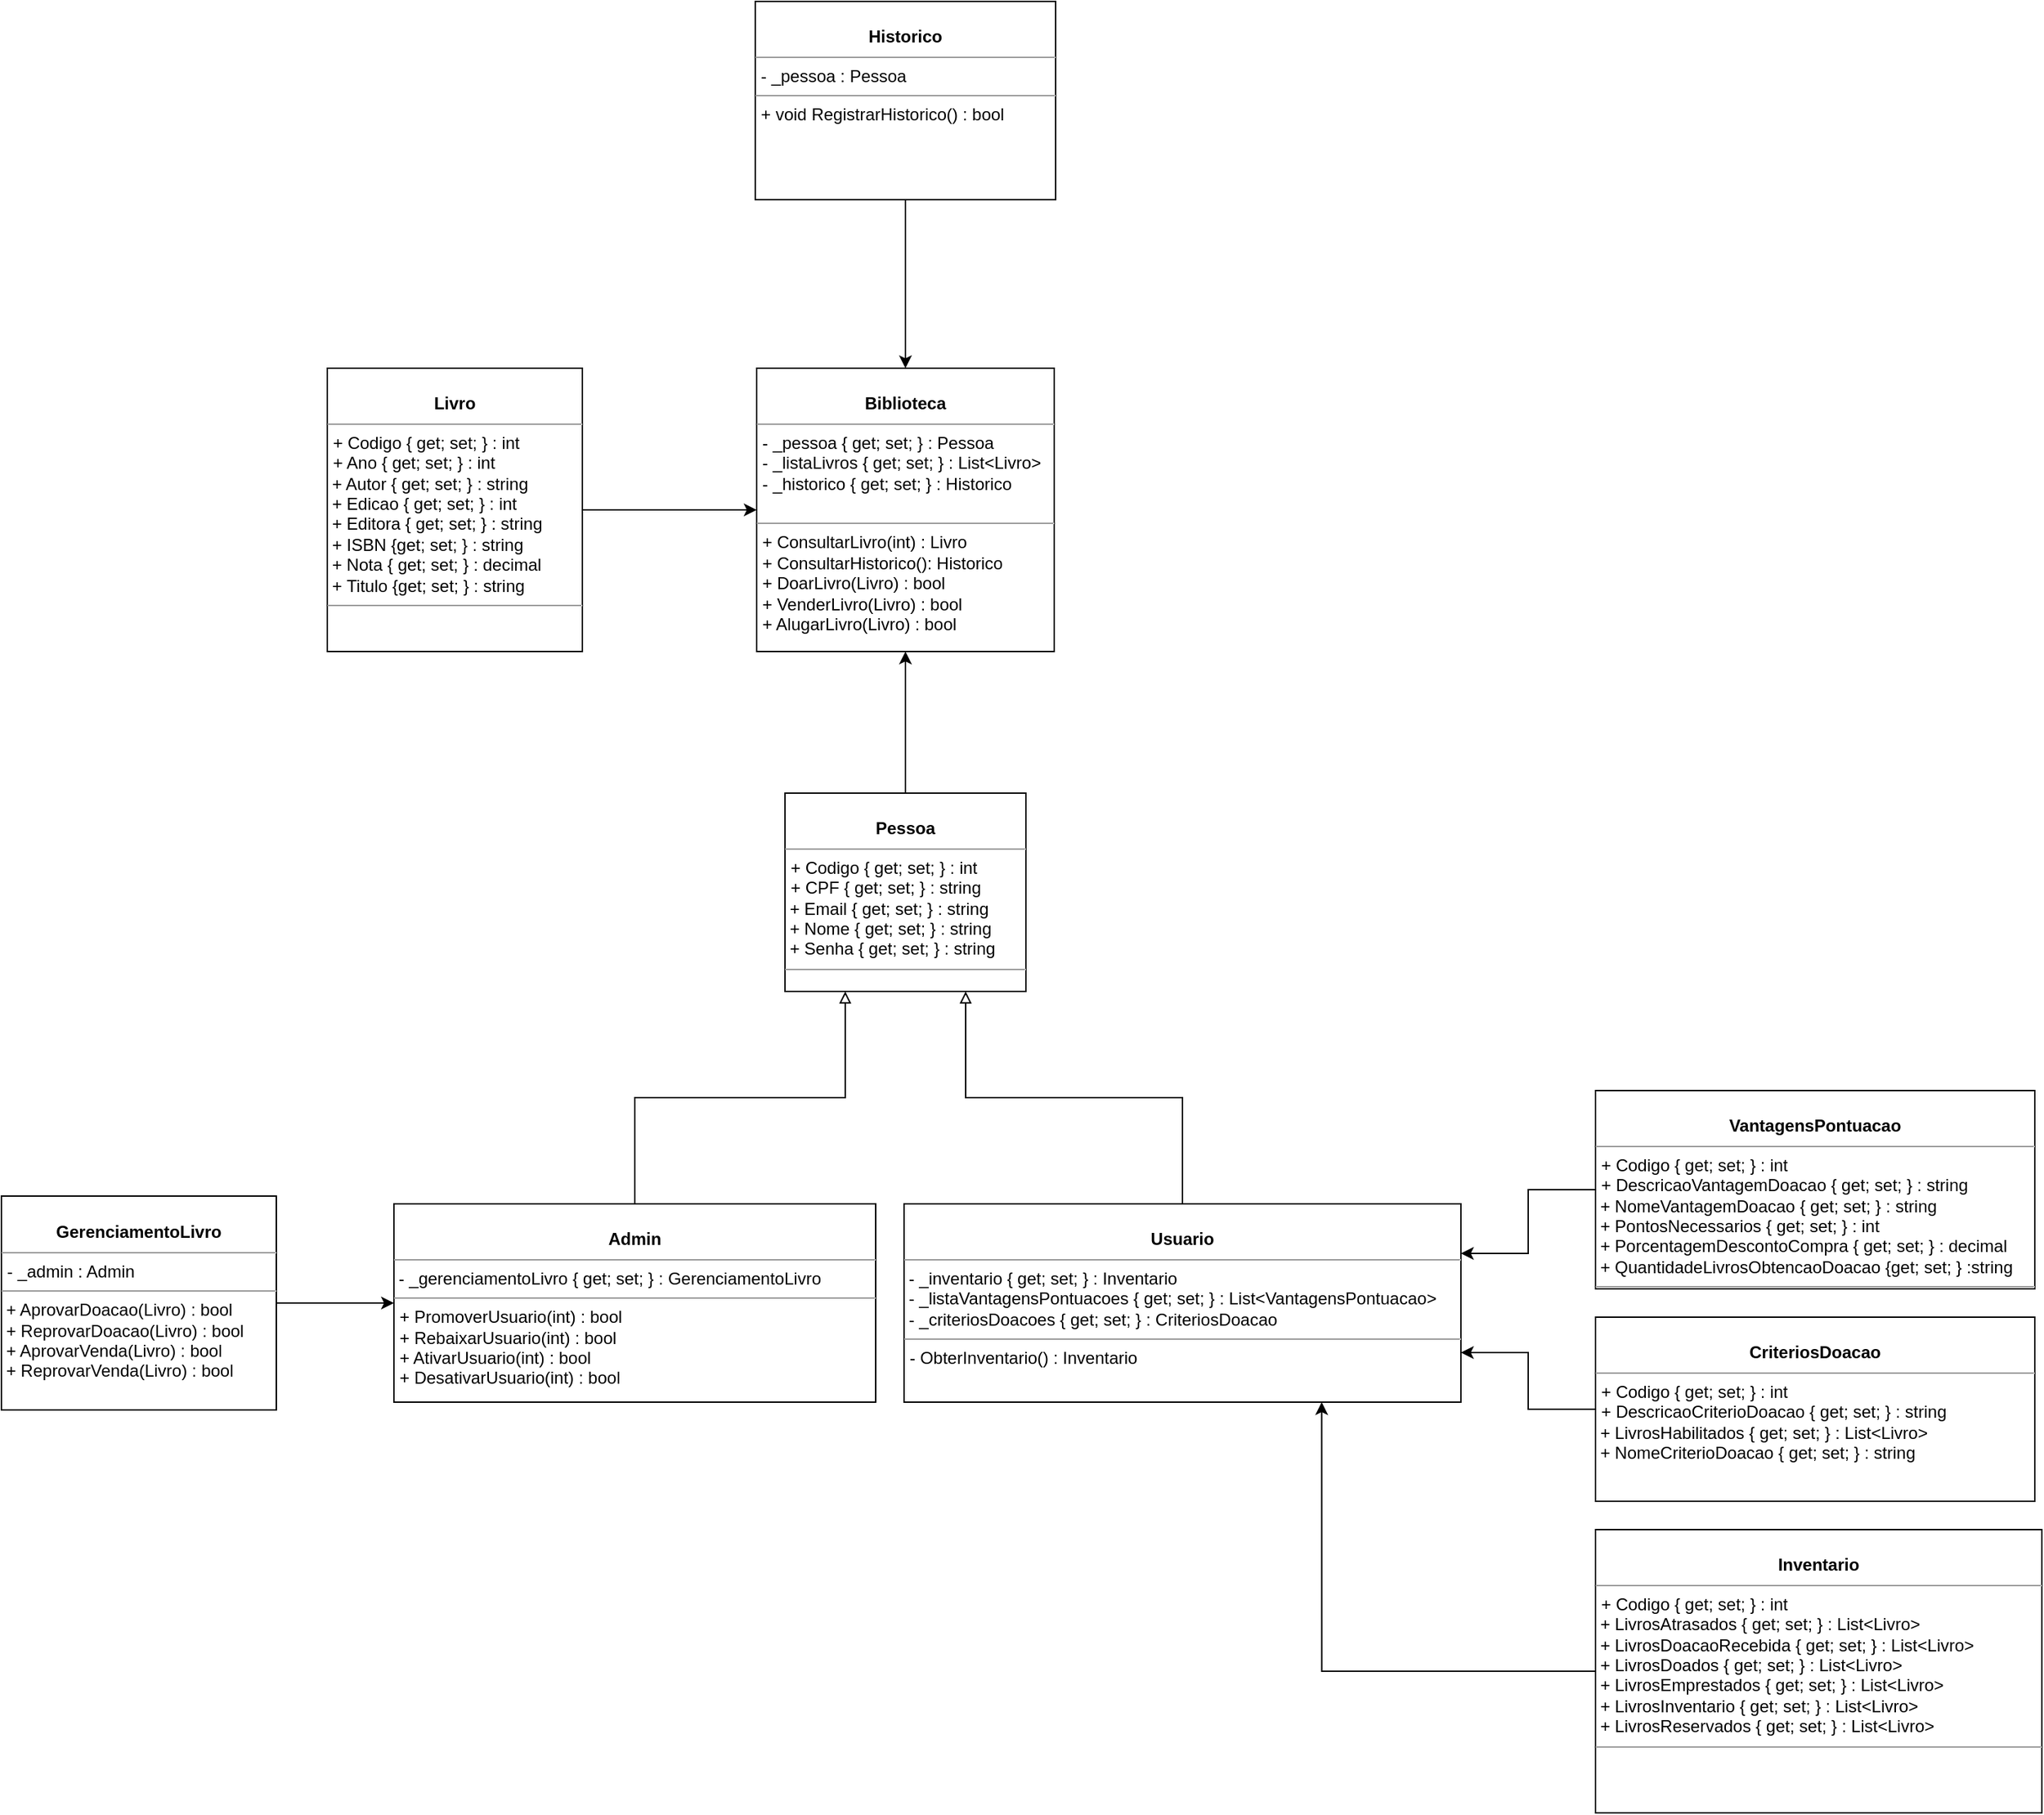 <mxfile version="20.8.1" type="github">
  <diagram id="C5RBs43oDa-KdzZeNtuy" name="Page-1">
    <mxGraphModel dx="1466" dy="1676" grid="1" gridSize="10" guides="1" tooltips="1" connect="1" arrows="1" fold="1" page="1" pageScale="1" pageWidth="827" pageHeight="1169" math="0" shadow="0">
      <root>
        <mxCell id="WIyWlLk6GJQsqaUBKTNV-0" />
        <mxCell id="WIyWlLk6GJQsqaUBKTNV-1" parent="WIyWlLk6GJQsqaUBKTNV-0" />
        <mxCell id="RFLqyy4pMrzeT3K8V6dZ-0" value="&lt;p style=&quot;margin:0px;margin-top:4px;text-align:center;&quot;&gt;&lt;br&gt;&lt;b&gt;Biblioteca&lt;/b&gt;&lt;/p&gt;&lt;hr size=&quot;1&quot;&gt;&lt;p style=&quot;margin: 0px 0px 0px 4px;&quot;&gt;- _pessoa { get; set; } : Pessoa&lt;/p&gt;&lt;p style=&quot;margin: 0px 0px 0px 4px;&quot;&gt;- _listaLivros { get; set; } : List&amp;lt;Livro&amp;gt;&lt;/p&gt;&lt;p style=&quot;margin: 0px 0px 0px 4px;&quot;&gt;- _historico { get; set; } : Historico&lt;/p&gt;&lt;br&gt;&lt;hr size=&quot;1&quot;&gt;&lt;p style=&quot;margin:0px;margin-left:4px;&quot;&gt;+ ConsultarLivro(int) : Livro&lt;/p&gt;&lt;p style=&quot;margin:0px;margin-left:4px;&quot;&gt;+ ConsultarHistorico(): Historico&lt;/p&gt;&lt;p style=&quot;margin:0px;margin-left:4px;&quot;&gt;+ DoarLivro(Livro) : bool&lt;/p&gt;&lt;p style=&quot;margin:0px;margin-left:4px;&quot;&gt;+ VenderLivro(Livro) : bool&lt;/p&gt;&lt;p style=&quot;margin:0px;margin-left:4px;&quot;&gt;+ AlugarLivro(Livro) : bool&lt;/p&gt;" style="verticalAlign=top;align=left;overflow=fill;fontSize=12;fontFamily=Helvetica;html=1;rounded=0;shadow=0;comic=0;labelBackgroundColor=none;strokeWidth=1" vertex="1" parent="WIyWlLk6GJQsqaUBKTNV-1">
          <mxGeometry x="1993" y="610" width="210" height="200" as="geometry" />
        </mxCell>
        <mxCell id="RFLqyy4pMrzeT3K8V6dZ-13" style="edgeStyle=orthogonalEdgeStyle;rounded=0;orthogonalLoop=1;jettySize=auto;html=1;exitX=0.5;exitY=0;exitDx=0;exitDy=0;" edge="1" parent="WIyWlLk6GJQsqaUBKTNV-1" source="RFLqyy4pMrzeT3K8V6dZ-1" target="RFLqyy4pMrzeT3K8V6dZ-0">
          <mxGeometry relative="1" as="geometry" />
        </mxCell>
        <mxCell id="RFLqyy4pMrzeT3K8V6dZ-1" value="&lt;p style=&quot;margin:0px;margin-top:4px;text-align:center;&quot;&gt;&lt;br&gt;&lt;b&gt;Pessoa&lt;/b&gt;&lt;/p&gt;&lt;hr size=&quot;1&quot;&gt;&lt;p style=&quot;margin: 0px 0px 0px 4px;&quot;&gt;+ Codigo { get; set; } : int&lt;/p&gt;&lt;p style=&quot;margin: 0px 0px 0px 4px;&quot;&gt;+ CPF { get; set; } : string&lt;/p&gt;&amp;nbsp;+ Email { get; set; } : string&amp;nbsp;&lt;br&gt;&amp;nbsp;+ Nome { get; set; } : string&lt;br&gt;&amp;nbsp;+ Senha { get; set; } : string&lt;br&gt;&lt;hr size=&quot;1&quot;&gt;&lt;p style=&quot;margin:0px;margin-left:4px;&quot;&gt;&lt;br&gt;&lt;/p&gt;&lt;p style=&quot;margin:0px;margin-left:4px;&quot;&gt;&lt;br&gt;&lt;/p&gt;" style="verticalAlign=top;align=left;overflow=fill;fontSize=12;fontFamily=Helvetica;html=1;rounded=0;shadow=0;comic=0;labelBackgroundColor=none;strokeWidth=1" vertex="1" parent="WIyWlLk6GJQsqaUBKTNV-1">
          <mxGeometry x="2013" y="910" width="170" height="140" as="geometry" />
        </mxCell>
        <mxCell id="RFLqyy4pMrzeT3K8V6dZ-2" style="edgeStyle=orthogonalEdgeStyle;rounded=0;orthogonalLoop=1;jettySize=auto;html=1;exitX=0.5;exitY=0;exitDx=0;exitDy=0;entryX=0.25;entryY=1;entryDx=0;entryDy=0;endArrow=block;endFill=0;" edge="1" parent="WIyWlLk6GJQsqaUBKTNV-1" source="RFLqyy4pMrzeT3K8V6dZ-3" target="RFLqyy4pMrzeT3K8V6dZ-1">
          <mxGeometry relative="1" as="geometry">
            <mxPoint x="2077" y="1150" as="targetPoint" />
          </mxGeometry>
        </mxCell>
        <mxCell id="RFLqyy4pMrzeT3K8V6dZ-3" value="&lt;p style=&quot;margin:0px;margin-top:4px;text-align:center;&quot;&gt;&lt;br&gt;&lt;b&gt;Admin&lt;/b&gt;&lt;/p&gt;&lt;hr size=&quot;1&quot;&gt;&lt;p style=&quot;margin: 0px 0px 0px 4px;&quot;&gt;&lt;/p&gt;&amp;nbsp;- _gerenciamentoLivro { get; set; } : GerenciamentoLivro&lt;br&gt;&lt;hr size=&quot;1&quot;&gt;&lt;p style=&quot;margin:0px;margin-left:4px;&quot;&gt;+ PromoverUsuario(int) : bool&lt;/p&gt;&lt;p style=&quot;margin:0px;margin-left:4px;&quot;&gt;+ RebaixarUsuario(int) : bool&lt;br&gt;&lt;/p&gt;&lt;p style=&quot;margin:0px;margin-left:4px;&quot;&gt;+ AtivarUsuario(int) : bool&lt;br&gt;&lt;/p&gt;&lt;p style=&quot;margin:0px;margin-left:4px;&quot;&gt;+ DesativarUsuario(int) : bool&lt;br&gt;&lt;/p&gt;&lt;p style=&quot;margin:0px;margin-left:4px;&quot;&gt;&lt;br&gt;&lt;/p&gt;" style="verticalAlign=top;align=left;overflow=fill;fontSize=12;fontFamily=Helvetica;html=1;rounded=0;shadow=0;comic=0;labelBackgroundColor=none;strokeWidth=1" vertex="1" parent="WIyWlLk6GJQsqaUBKTNV-1">
          <mxGeometry x="1737" y="1200" width="340" height="140" as="geometry" />
        </mxCell>
        <mxCell id="RFLqyy4pMrzeT3K8V6dZ-4" style="edgeStyle=orthogonalEdgeStyle;rounded=0;orthogonalLoop=1;jettySize=auto;html=1;exitX=0.5;exitY=0;exitDx=0;exitDy=0;entryX=0.75;entryY=1;entryDx=0;entryDy=0;endArrow=block;endFill=0;" edge="1" parent="WIyWlLk6GJQsqaUBKTNV-1" source="RFLqyy4pMrzeT3K8V6dZ-5" target="RFLqyy4pMrzeT3K8V6dZ-1">
          <mxGeometry relative="1" as="geometry">
            <mxPoint x="2097" y="1170" as="targetPoint" />
          </mxGeometry>
        </mxCell>
        <mxCell id="RFLqyy4pMrzeT3K8V6dZ-5" value="&lt;p style=&quot;margin:0px;margin-top:4px;text-align:center;&quot;&gt;&lt;br&gt;&lt;b&gt;Usuario&lt;/b&gt;&lt;/p&gt;&lt;hr size=&quot;1&quot;&gt;&lt;p style=&quot;margin: 0px 0px 0px 4px;&quot;&gt;&lt;/p&gt;&amp;nbsp;-&amp;nbsp;_inventario { get; set; } : Inventario&amp;nbsp;&lt;br&gt;&amp;nbsp;- _listaVantagensPontuacoes { get; set; } : List&amp;lt;VantagensPontuacao&amp;gt;&lt;br&gt;&amp;nbsp;- _criteriosDoacoes { get; set; } : CriteriosDoacao&lt;br&gt;&lt;hr size=&quot;1&quot;&gt;&lt;p style=&quot;margin:0px;margin-left:4px;&quot;&gt;- ObterInventario() : Inventario&lt;/p&gt;&lt;p style=&quot;margin:0px;margin-left:4px;&quot;&gt;&lt;br&gt;&lt;/p&gt;" style="verticalAlign=top;align=left;overflow=fill;fontSize=12;fontFamily=Helvetica;html=1;rounded=0;shadow=0;comic=0;labelBackgroundColor=none;strokeWidth=1" vertex="1" parent="WIyWlLk6GJQsqaUBKTNV-1">
          <mxGeometry x="2097" y="1200" width="393" height="140" as="geometry" />
        </mxCell>
        <mxCell id="RFLqyy4pMrzeT3K8V6dZ-14" style="edgeStyle=orthogonalEdgeStyle;rounded=0;orthogonalLoop=1;jettySize=auto;html=1;exitX=0.5;exitY=1;exitDx=0;exitDy=0;" edge="1" parent="WIyWlLk6GJQsqaUBKTNV-1" source="RFLqyy4pMrzeT3K8V6dZ-6" target="RFLqyy4pMrzeT3K8V6dZ-0">
          <mxGeometry relative="1" as="geometry" />
        </mxCell>
        <mxCell id="RFLqyy4pMrzeT3K8V6dZ-6" value="&lt;p style=&quot;margin:0px;margin-top:4px;text-align:center;&quot;&gt;&lt;br&gt;&lt;b&gt;Historico&lt;/b&gt;&lt;/p&gt;&lt;hr size=&quot;1&quot;&gt;&lt;p style=&quot;margin: 0px 0px 0px 4px;&quot;&gt;-&amp;nbsp;_pessoa : Pessoa&lt;br&gt;&lt;/p&gt;&lt;hr size=&quot;1&quot;&gt;&lt;p style=&quot;margin:0px;margin-left:4px;&quot;&gt;+ void RegistrarHistorico() : bool&lt;br&gt;&lt;/p&gt;&lt;p style=&quot;margin:0px;margin-left:4px;&quot;&gt;&lt;br&gt;&lt;/p&gt;" style="verticalAlign=top;align=left;overflow=fill;fontSize=12;fontFamily=Helvetica;html=1;rounded=0;shadow=0;comic=0;labelBackgroundColor=none;strokeWidth=1" vertex="1" parent="WIyWlLk6GJQsqaUBKTNV-1">
          <mxGeometry x="1992" y="351" width="212" height="140" as="geometry" />
        </mxCell>
        <mxCell id="RFLqyy4pMrzeT3K8V6dZ-19" style="edgeStyle=orthogonalEdgeStyle;rounded=0;orthogonalLoop=1;jettySize=auto;html=1;exitX=0;exitY=0.5;exitDx=0;exitDy=0;entryX=1;entryY=0.25;entryDx=0;entryDy=0;" edge="1" parent="WIyWlLk6GJQsqaUBKTNV-1" source="RFLqyy4pMrzeT3K8V6dZ-8" target="RFLqyy4pMrzeT3K8V6dZ-5">
          <mxGeometry relative="1" as="geometry" />
        </mxCell>
        <mxCell id="RFLqyy4pMrzeT3K8V6dZ-8" value="&lt;p style=&quot;margin:0px;margin-top:4px;text-align:center;&quot;&gt;&lt;br&gt;&lt;b&gt;VantagensPontuacao&lt;/b&gt;&lt;/p&gt;&lt;hr size=&quot;1&quot;&gt;&lt;p style=&quot;margin: 0px 0px 0px 4px;&quot;&gt;+ Codigo { get; set; } : int&lt;/p&gt;&lt;p style=&quot;margin: 0px 0px 0px 4px;&quot;&gt;+ DescricaoVantagemDoacao { get; set; } : string&lt;/p&gt;&amp;nbsp;+ NomeVantagemDoacao { get; set; } : string&amp;nbsp;&lt;br&gt;&amp;nbsp;+ PontosNecessarios { get; set; } : int&lt;br&gt;&amp;nbsp;+ PorcentagemDescontoCompra { get; set; } : decimal&lt;br&gt;&amp;nbsp;+&amp;nbsp;QuantidadeLivrosObtencaoDoacao {get; set; } :string&lt;br&gt;&lt;hr size=&quot;1&quot;&gt;&lt;p style=&quot;margin:0px;margin-left:4px;&quot;&gt;&lt;br&gt;&lt;/p&gt;&lt;p style=&quot;margin:0px;margin-left:4px;&quot;&gt;&lt;br&gt;&lt;/p&gt;" style="verticalAlign=top;align=left;overflow=fill;fontSize=12;fontFamily=Helvetica;html=1;rounded=0;shadow=0;comic=0;labelBackgroundColor=none;strokeWidth=1" vertex="1" parent="WIyWlLk6GJQsqaUBKTNV-1">
          <mxGeometry x="2585" y="1120" width="310" height="140" as="geometry" />
        </mxCell>
        <mxCell id="RFLqyy4pMrzeT3K8V6dZ-20" style="edgeStyle=orthogonalEdgeStyle;rounded=0;orthogonalLoop=1;jettySize=auto;html=1;exitX=0;exitY=0.5;exitDx=0;exitDy=0;entryX=1;entryY=0.75;entryDx=0;entryDy=0;" edge="1" parent="WIyWlLk6GJQsqaUBKTNV-1" source="RFLqyy4pMrzeT3K8V6dZ-9" target="RFLqyy4pMrzeT3K8V6dZ-5">
          <mxGeometry relative="1" as="geometry" />
        </mxCell>
        <mxCell id="RFLqyy4pMrzeT3K8V6dZ-9" value="&lt;p style=&quot;margin:0px;margin-top:4px;text-align:center;&quot;&gt;&lt;br&gt;&lt;b&gt;CriteriosDoacao&lt;/b&gt;&lt;br&gt;&lt;/p&gt;&lt;hr size=&quot;1&quot;&gt;&lt;p style=&quot;margin: 0px 0px 0px 4px;&quot;&gt;+ Codigo { get; set; } : int&lt;/p&gt;&lt;p style=&quot;margin: 0px 0px 0px 4px;&quot;&gt;+ DescricaoCriterioDoacao { get; set; } : string&lt;/p&gt;&amp;nbsp;+ LivrosHabilitados { get; set; } : List&amp;lt;Livro&amp;gt;&lt;br&gt;&amp;nbsp;+ NomeCriterioDoacao { get; set; } : string&lt;p style=&quot;margin:0px;margin-left:4px;&quot;&gt;&lt;br&gt;&lt;/p&gt;&lt;p style=&quot;margin:0px;margin-left:4px;&quot;&gt;&lt;br&gt;&lt;/p&gt;" style="verticalAlign=top;align=left;overflow=fill;fontSize=12;fontFamily=Helvetica;html=1;rounded=0;shadow=0;comic=0;labelBackgroundColor=none;strokeWidth=1" vertex="1" parent="WIyWlLk6GJQsqaUBKTNV-1">
          <mxGeometry x="2585" y="1280" width="310" height="130" as="geometry" />
        </mxCell>
        <mxCell id="RFLqyy4pMrzeT3K8V6dZ-21" style="edgeStyle=orthogonalEdgeStyle;rounded=0;orthogonalLoop=1;jettySize=auto;html=1;exitX=1;exitY=0.5;exitDx=0;exitDy=0;" edge="1" parent="WIyWlLk6GJQsqaUBKTNV-1" source="RFLqyy4pMrzeT3K8V6dZ-10" target="RFLqyy4pMrzeT3K8V6dZ-3">
          <mxGeometry relative="1" as="geometry" />
        </mxCell>
        <mxCell id="RFLqyy4pMrzeT3K8V6dZ-10" value="&lt;p style=&quot;margin:0px;margin-top:4px;text-align:center;&quot;&gt;&lt;br&gt;&lt;b&gt;GerenciamentoLivro&lt;/b&gt;&lt;/p&gt;&lt;hr size=&quot;1&quot;&gt;&lt;p style=&quot;margin: 0px 0px 0px 4px;&quot;&gt;&lt;span style=&quot;background-color: initial;&quot;&gt;- _admin : Admin&lt;/span&gt;&lt;/p&gt;&lt;hr size=&quot;1&quot;&gt;&lt;p style=&quot;margin:0px;margin-left:4px;&quot;&gt;&lt;/p&gt;&amp;nbsp;&lt;span style=&quot;background-color: initial;&quot;&gt;+ AprovarDoacao(Livro) : bool&lt;br&gt;&lt;/span&gt;&amp;nbsp;+ ReprovarDoacao(Livro) : bool&lt;br&gt;&amp;nbsp;+ AprovarVenda(Livro) : bool&lt;br&gt;&amp;nbsp;+ ReprovarVenda(Livro) : bool" style="verticalAlign=top;align=left;overflow=fill;fontSize=12;fontFamily=Helvetica;html=1;rounded=0;shadow=0;comic=0;labelBackgroundColor=none;strokeWidth=1" vertex="1" parent="WIyWlLk6GJQsqaUBKTNV-1">
          <mxGeometry x="1460" y="1194.5" width="194" height="151" as="geometry" />
        </mxCell>
        <mxCell id="RFLqyy4pMrzeT3K8V6dZ-18" style="edgeStyle=orthogonalEdgeStyle;rounded=0;orthogonalLoop=1;jettySize=auto;html=1;exitX=1;exitY=0.5;exitDx=0;exitDy=0;entryX=0;entryY=0.5;entryDx=0;entryDy=0;" edge="1" parent="WIyWlLk6GJQsqaUBKTNV-1" source="RFLqyy4pMrzeT3K8V6dZ-17" target="RFLqyy4pMrzeT3K8V6dZ-0">
          <mxGeometry relative="1" as="geometry" />
        </mxCell>
        <mxCell id="RFLqyy4pMrzeT3K8V6dZ-17" value="&lt;p style=&quot;margin:0px;margin-top:4px;text-align:center;&quot;&gt;&lt;br&gt;&lt;b&gt;Livro&lt;/b&gt;&lt;/p&gt;&lt;hr size=&quot;1&quot;&gt;&lt;p style=&quot;margin: 0px 0px 0px 4px;&quot;&gt;+ Codigo { get; set; } : int&lt;/p&gt;&lt;p style=&quot;margin: 0px 0px 0px 4px;&quot;&gt;+ Ano { get; set; } : int&lt;/p&gt;&amp;nbsp;+ Autor { get; set; } : string&amp;nbsp;&lt;br&gt;&amp;nbsp;+ Edicao { get; set; } : int&lt;br&gt;&amp;nbsp;+ Editora { get; set; } : string&lt;br&gt;&amp;nbsp;+&amp;nbsp;ISBN {get; set; } : string&lt;br&gt;&amp;nbsp;+ Nota { get; set; } : decimal&lt;br&gt;&amp;nbsp;+&amp;nbsp;Titulo {get; set; } : string&lt;br&gt;&lt;hr size=&quot;1&quot;&gt;&lt;p style=&quot;margin:0px;margin-left:4px;&quot;&gt;&lt;br&gt;&lt;/p&gt;&lt;p style=&quot;margin:0px;margin-left:4px;&quot;&gt;&lt;br&gt;&lt;/p&gt;" style="verticalAlign=top;align=left;overflow=fill;fontSize=12;fontFamily=Helvetica;html=1;rounded=0;shadow=0;comic=0;labelBackgroundColor=none;strokeWidth=1" vertex="1" parent="WIyWlLk6GJQsqaUBKTNV-1">
          <mxGeometry x="1690" y="610" width="180" height="200" as="geometry" />
        </mxCell>
        <mxCell id="RFLqyy4pMrzeT3K8V6dZ-23" style="edgeStyle=orthogonalEdgeStyle;rounded=0;orthogonalLoop=1;jettySize=auto;html=1;exitX=0;exitY=0.5;exitDx=0;exitDy=0;entryX=0.75;entryY=1;entryDx=0;entryDy=0;" edge="1" parent="WIyWlLk6GJQsqaUBKTNV-1" source="RFLqyy4pMrzeT3K8V6dZ-22" target="RFLqyy4pMrzeT3K8V6dZ-5">
          <mxGeometry relative="1" as="geometry" />
        </mxCell>
        <mxCell id="RFLqyy4pMrzeT3K8V6dZ-22" value="&lt;p style=&quot;margin:0px;margin-top:4px;text-align:center;&quot;&gt;&lt;br&gt;&lt;b&gt;Inventario&lt;/b&gt;&lt;/p&gt;&lt;hr size=&quot;1&quot;&gt;&lt;p style=&quot;margin: 0px 0px 0px 4px;&quot;&gt;&lt;span style=&quot;background-color: initial;&quot;&gt;+ Codigo { get; set; } : int&lt;/span&gt;&lt;br&gt;&lt;/p&gt;&amp;nbsp;+ LivrosAtrasados { get; set; } : List&amp;lt;Livro&amp;gt;&amp;nbsp;&lt;br&gt;&amp;nbsp;+ LivrosDoacaoRecebida { get; set; } : List&amp;lt;Livro&amp;gt;&amp;nbsp;&lt;br&gt;&amp;nbsp;+ LivrosDoados { get; set; } : List&amp;lt;Livro&amp;gt;&amp;nbsp;&lt;br&gt;&amp;nbsp;+ LivrosEmprestados { get; set; } : List&amp;lt;Livro&amp;gt;&amp;nbsp;&lt;br&gt;&amp;nbsp;+ LivrosInventario { get; set; } : List&amp;lt;Livro&amp;gt;&amp;nbsp;&lt;br&gt;&amp;nbsp;+ LivrosReservados { get; set; } : List&amp;lt;Livro&amp;gt;&amp;nbsp;&lt;hr size=&quot;1&quot;&gt;&lt;p style=&quot;margin:0px;margin-left:4px;&quot;&gt;&lt;br&gt;&lt;/p&gt;&lt;p style=&quot;margin:0px;margin-left:4px;&quot;&gt;&lt;br&gt;&lt;/p&gt;" style="verticalAlign=top;align=left;overflow=fill;fontSize=12;fontFamily=Helvetica;html=1;rounded=0;shadow=0;comic=0;labelBackgroundColor=none;strokeWidth=1" vertex="1" parent="WIyWlLk6GJQsqaUBKTNV-1">
          <mxGeometry x="2585" y="1430" width="315" height="200" as="geometry" />
        </mxCell>
      </root>
    </mxGraphModel>
  </diagram>
</mxfile>
